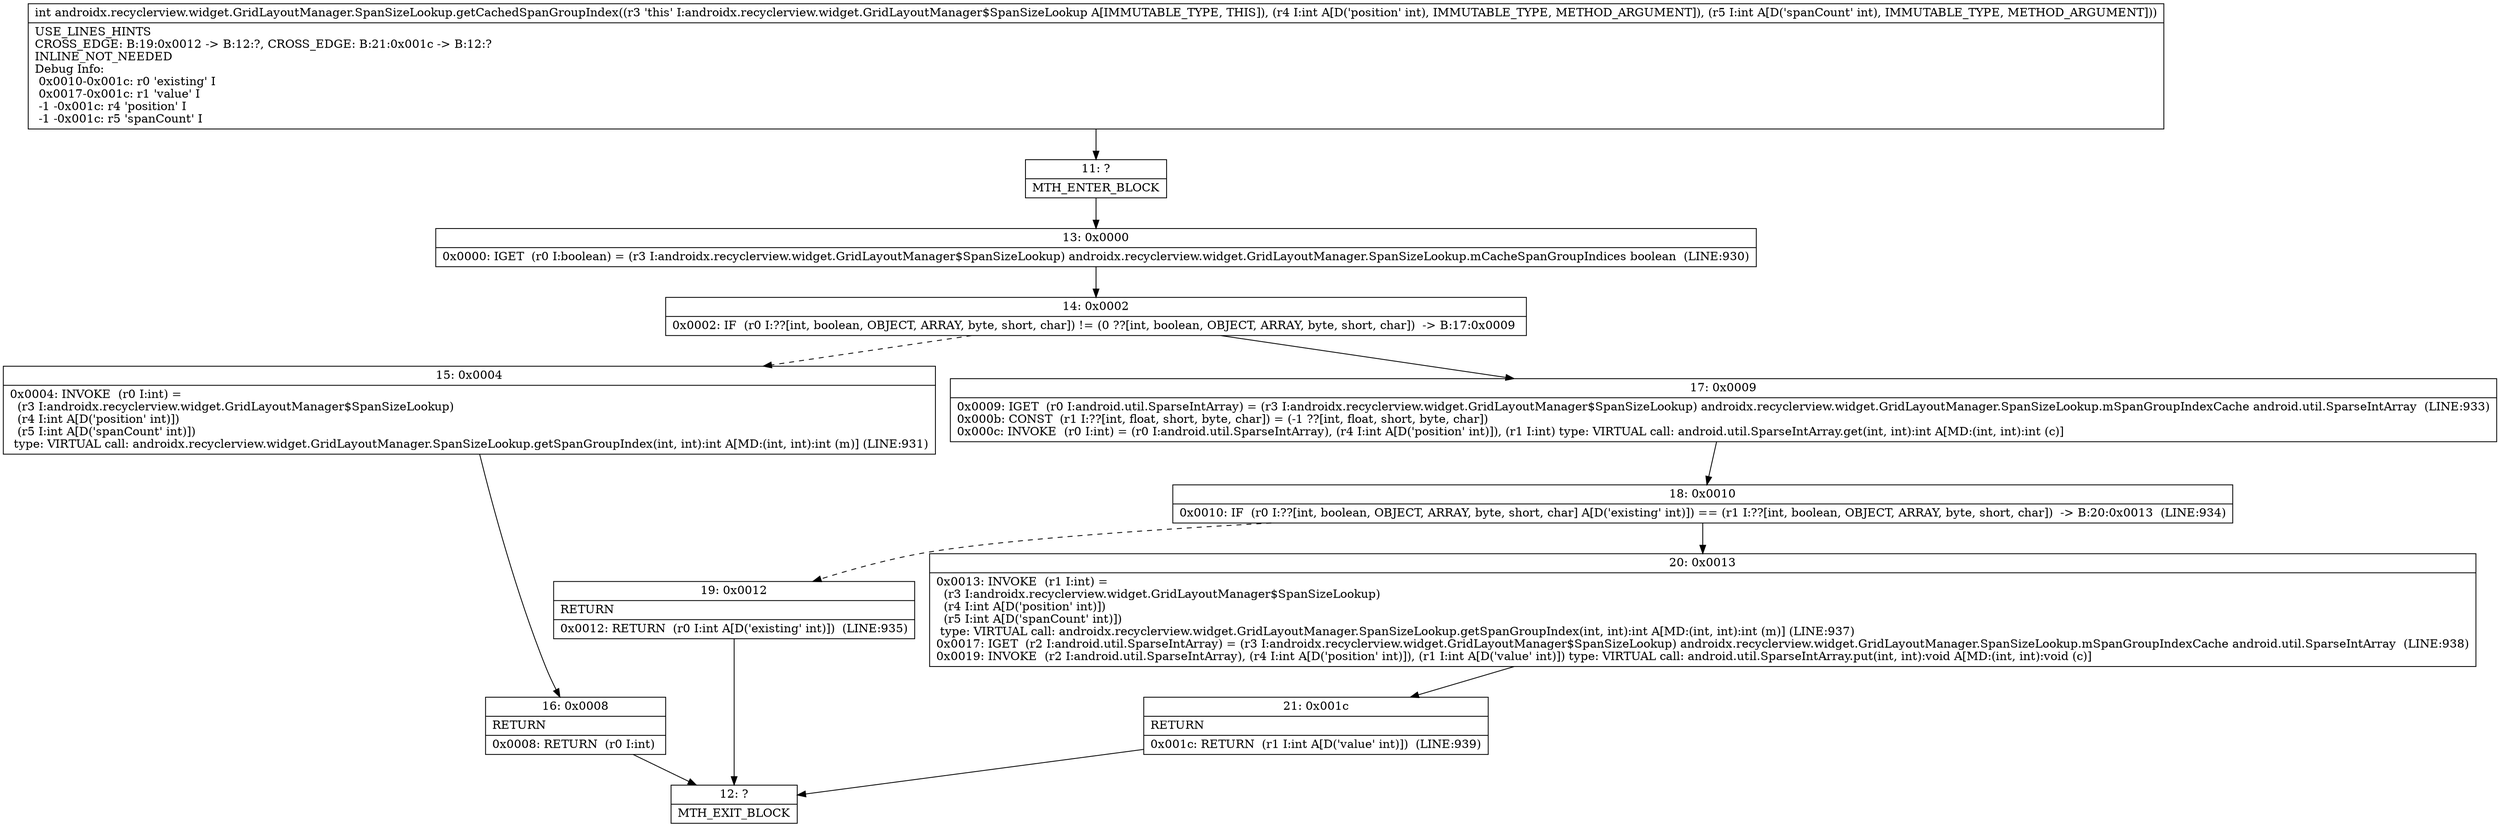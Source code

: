digraph "CFG forandroidx.recyclerview.widget.GridLayoutManager.SpanSizeLookup.getCachedSpanGroupIndex(II)I" {
Node_11 [shape=record,label="{11\:\ ?|MTH_ENTER_BLOCK\l}"];
Node_13 [shape=record,label="{13\:\ 0x0000|0x0000: IGET  (r0 I:boolean) = (r3 I:androidx.recyclerview.widget.GridLayoutManager$SpanSizeLookup) androidx.recyclerview.widget.GridLayoutManager.SpanSizeLookup.mCacheSpanGroupIndices boolean  (LINE:930)\l}"];
Node_14 [shape=record,label="{14\:\ 0x0002|0x0002: IF  (r0 I:??[int, boolean, OBJECT, ARRAY, byte, short, char]) != (0 ??[int, boolean, OBJECT, ARRAY, byte, short, char])  \-\> B:17:0x0009 \l}"];
Node_15 [shape=record,label="{15\:\ 0x0004|0x0004: INVOKE  (r0 I:int) = \l  (r3 I:androidx.recyclerview.widget.GridLayoutManager$SpanSizeLookup)\l  (r4 I:int A[D('position' int)])\l  (r5 I:int A[D('spanCount' int)])\l type: VIRTUAL call: androidx.recyclerview.widget.GridLayoutManager.SpanSizeLookup.getSpanGroupIndex(int, int):int A[MD:(int, int):int (m)] (LINE:931)\l}"];
Node_16 [shape=record,label="{16\:\ 0x0008|RETURN\l|0x0008: RETURN  (r0 I:int) \l}"];
Node_12 [shape=record,label="{12\:\ ?|MTH_EXIT_BLOCK\l}"];
Node_17 [shape=record,label="{17\:\ 0x0009|0x0009: IGET  (r0 I:android.util.SparseIntArray) = (r3 I:androidx.recyclerview.widget.GridLayoutManager$SpanSizeLookup) androidx.recyclerview.widget.GridLayoutManager.SpanSizeLookup.mSpanGroupIndexCache android.util.SparseIntArray  (LINE:933)\l0x000b: CONST  (r1 I:??[int, float, short, byte, char]) = (\-1 ??[int, float, short, byte, char]) \l0x000c: INVOKE  (r0 I:int) = (r0 I:android.util.SparseIntArray), (r4 I:int A[D('position' int)]), (r1 I:int) type: VIRTUAL call: android.util.SparseIntArray.get(int, int):int A[MD:(int, int):int (c)]\l}"];
Node_18 [shape=record,label="{18\:\ 0x0010|0x0010: IF  (r0 I:??[int, boolean, OBJECT, ARRAY, byte, short, char] A[D('existing' int)]) == (r1 I:??[int, boolean, OBJECT, ARRAY, byte, short, char])  \-\> B:20:0x0013  (LINE:934)\l}"];
Node_19 [shape=record,label="{19\:\ 0x0012|RETURN\l|0x0012: RETURN  (r0 I:int A[D('existing' int)])  (LINE:935)\l}"];
Node_20 [shape=record,label="{20\:\ 0x0013|0x0013: INVOKE  (r1 I:int) = \l  (r3 I:androidx.recyclerview.widget.GridLayoutManager$SpanSizeLookup)\l  (r4 I:int A[D('position' int)])\l  (r5 I:int A[D('spanCount' int)])\l type: VIRTUAL call: androidx.recyclerview.widget.GridLayoutManager.SpanSizeLookup.getSpanGroupIndex(int, int):int A[MD:(int, int):int (m)] (LINE:937)\l0x0017: IGET  (r2 I:android.util.SparseIntArray) = (r3 I:androidx.recyclerview.widget.GridLayoutManager$SpanSizeLookup) androidx.recyclerview.widget.GridLayoutManager.SpanSizeLookup.mSpanGroupIndexCache android.util.SparseIntArray  (LINE:938)\l0x0019: INVOKE  (r2 I:android.util.SparseIntArray), (r4 I:int A[D('position' int)]), (r1 I:int A[D('value' int)]) type: VIRTUAL call: android.util.SparseIntArray.put(int, int):void A[MD:(int, int):void (c)]\l}"];
Node_21 [shape=record,label="{21\:\ 0x001c|RETURN\l|0x001c: RETURN  (r1 I:int A[D('value' int)])  (LINE:939)\l}"];
MethodNode[shape=record,label="{int androidx.recyclerview.widget.GridLayoutManager.SpanSizeLookup.getCachedSpanGroupIndex((r3 'this' I:androidx.recyclerview.widget.GridLayoutManager$SpanSizeLookup A[IMMUTABLE_TYPE, THIS]), (r4 I:int A[D('position' int), IMMUTABLE_TYPE, METHOD_ARGUMENT]), (r5 I:int A[D('spanCount' int), IMMUTABLE_TYPE, METHOD_ARGUMENT]))  | USE_LINES_HINTS\lCROSS_EDGE: B:19:0x0012 \-\> B:12:?, CROSS_EDGE: B:21:0x001c \-\> B:12:?\lINLINE_NOT_NEEDED\lDebug Info:\l  0x0010\-0x001c: r0 'existing' I\l  0x0017\-0x001c: r1 'value' I\l  \-1 \-0x001c: r4 'position' I\l  \-1 \-0x001c: r5 'spanCount' I\l}"];
MethodNode -> Node_11;Node_11 -> Node_13;
Node_13 -> Node_14;
Node_14 -> Node_15[style=dashed];
Node_14 -> Node_17;
Node_15 -> Node_16;
Node_16 -> Node_12;
Node_17 -> Node_18;
Node_18 -> Node_19[style=dashed];
Node_18 -> Node_20;
Node_19 -> Node_12;
Node_20 -> Node_21;
Node_21 -> Node_12;
}

